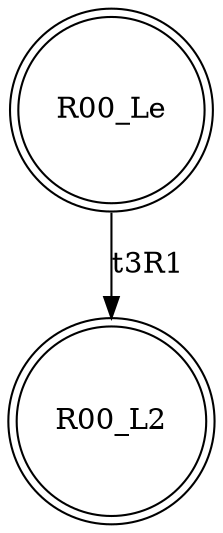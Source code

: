 digraph "SCdebug/0" {
node [shape=doublecircle]; R00_Le ;
node [shape=doublecircle]; R00_L2 ;
R00_Le -> R00_L2 [label=t3R1]
}